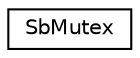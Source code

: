 digraph "Graphical Class Hierarchy"
{
 // LATEX_PDF_SIZE
  edge [fontname="Helvetica",fontsize="10",labelfontname="Helvetica",labelfontsize="10"];
  node [fontname="Helvetica",fontsize="10",shape=record];
  rankdir="LR";
  Node0 [label="SbMutex",height=0.2,width=0.4,color="black", fillcolor="white", style="filled",URL="$classSbMutex.html",tooltip=" "];
}
